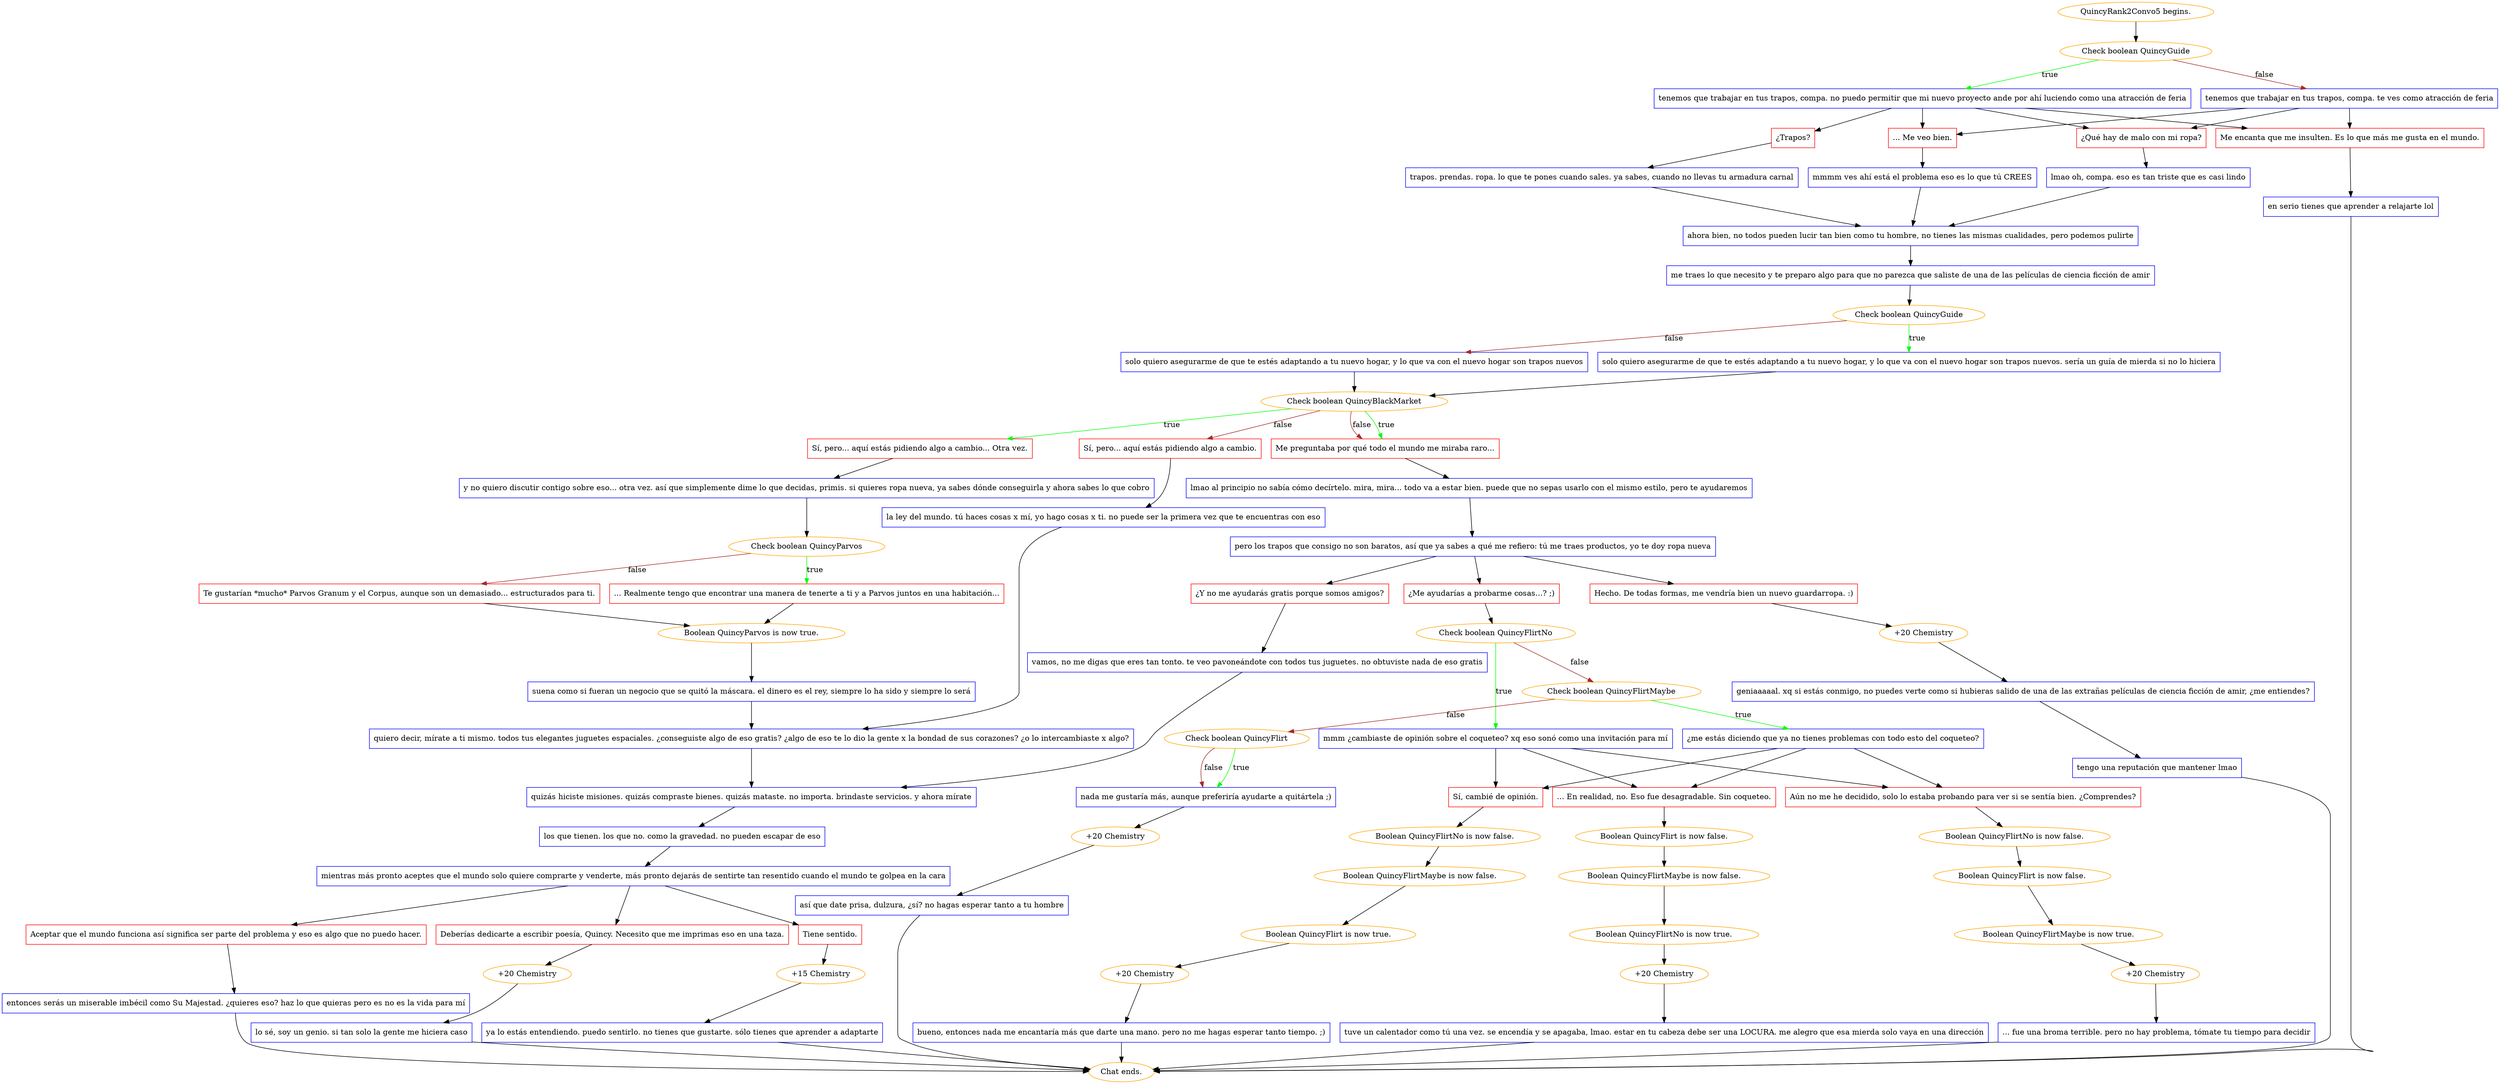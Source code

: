 digraph {
	"QuincyRank2Convo5 begins." [color=orange];
		"QuincyRank2Convo5 begins." -> j1223135592;
	j1223135592 [label="Check boolean QuincyGuide",color=orange];
		j1223135592 -> j1690594909 [label=true,color=green];
		j1223135592 -> j387210417 [label=false,color=brown];
	j1690594909 [label="tenemos que trabajar en tus trapos, compa. no puedo permitir que mi nuevo proyecto ande por ahí luciendo como una atracción de feria",shape=box,color=blue];
		j1690594909 -> j2721626116;
		j1690594909 -> j4230836872;
		j1690594909 -> j2321474993;
		j1690594909 -> j146823868;
	j387210417 [label="tenemos que trabajar en tus trapos, compa. te ves como atracción de feria",shape=box,color=blue];
		j387210417 -> j4230836872;
		j387210417 -> j2321474993;
		j387210417 -> j146823868;
	j2721626116 [label="¿Trapos?",shape=box,color=red];
		j2721626116 -> j2836820090;
	j4230836872 [label="Me encanta que me insulten. Es lo que más me gusta en el mundo.",shape=box,color=red];
		j4230836872 -> j2469516589;
	j2321474993 [label="... Me veo bien.",shape=box,color=red];
		j2321474993 -> j1094555974;
	j146823868 [label="¿Qué hay de malo con mi ropa?",shape=box,color=red];
		j146823868 -> j2425396339;
	j2836820090 [label="trapos. prendas. ropa. lo que te pones cuando sales. ya sabes, cuando no llevas tu armadura carnal",shape=box,color=blue];
		j2836820090 -> j2667834898;
	j2469516589 [label="en serio tienes que aprender a relajarte lol",shape=box,color=blue];
		j2469516589 -> "Chat ends.";
	j1094555974 [label="mmmm ves ahí está el problema eso es lo que tú CREES",shape=box,color=blue];
		j1094555974 -> j2667834898;
	j2425396339 [label="lmao oh, compa. eso es tan triste que es casi lindo",shape=box,color=blue];
		j2425396339 -> j2667834898;
	j2667834898 [label="ahora bien, no todos pueden lucir tan bien como tu hombre, no tienes las mismas cualidades, pero podemos pulirte",shape=box,color=blue];
		j2667834898 -> j1624944119;
	"Chat ends." [color=orange];
	j1624944119 [label="me traes lo que necesito y te preparo algo para que no parezca que saliste de una de las películas de ciencia ficción de amir",shape=box,color=blue];
		j1624944119 -> j1165337652;
	j1165337652 [label="Check boolean QuincyGuide",color=orange];
		j1165337652 -> j3528877994 [label=true,color=green];
		j1165337652 -> j581611941 [label=false,color=brown];
	j3528877994 [label="solo quiero asegurarme de que te estés adaptando a tu nuevo hogar, y lo que va con el nuevo hogar son trapos nuevos. sería un guía de mierda si no lo hiciera",shape=box,color=blue];
		j3528877994 -> j2393722474;
	j581611941 [label="solo quiero asegurarme de que te estés adaptando a tu nuevo hogar, y lo que va con el nuevo hogar son trapos nuevos",shape=box,color=blue];
		j581611941 -> j2393722474;
	j2393722474 [label="Check boolean QuincyBlackMarket",color=orange];
		j2393722474 -> j3383347962 [label=true,color=green];
		j2393722474 -> j1909348681 [label=true,color=green];
		j2393722474 -> j1181472114 [label=false,color=brown];
		j2393722474 -> j1909348681 [label=false,color=brown];
	j3383347962 [label="Sí, pero... aquí estás pidiendo algo a cambio... Otra vez.",shape=box,color=red];
		j3383347962 -> j1596241629;
	j1909348681 [label="Me preguntaba por qué todo el mundo me miraba raro...",shape=box,color=red];
		j1909348681 -> j2171218557;
	j1181472114 [label="Sí, pero... aquí estás pidiendo algo a cambio.",shape=box,color=red];
		j1181472114 -> j111381049;
	j1596241629 [label="y no quiero discutir contigo sobre eso... otra vez. así que simplemente dime lo que decidas, primis. si quieres ropa nueva, ya sabes dónde conseguirla y ahora sabes lo que cobro",shape=box,color=blue];
		j1596241629 -> j3006997609;
	j2171218557 [label="lmao al principio no sabía cómo decírtelo. mira, mira... todo va a estar bien. puede que no sepas usarlo con el mismo estilo, pero te ayudaremos",shape=box,color=blue];
		j2171218557 -> j3452498490;
	j111381049 [label="la ley del mundo. tú haces cosas x mí, yo hago cosas x ti. no puede ser la primera vez que te encuentras con eso",shape=box,color=blue];
		j111381049 -> j185667358;
	j3006997609 [label="Check boolean QuincyParvos",color=orange];
		j3006997609 -> j4256169677 [label=true,color=green];
		j3006997609 -> j1930260344 [label=false,color=brown];
	j3452498490 [label="pero los trapos que consigo no son baratos, así que ya sabes a qué me refiero: tú me traes productos, yo te doy ropa nueva",shape=box,color=blue];
		j3452498490 -> j3153914002;
		j3452498490 -> j2826566546;
		j3452498490 -> j3607329252;
	j185667358 [label="quiero decir, mírate a ti mismo. todos tus elegantes juguetes espaciales. ¿conseguiste algo de eso gratis? ¿algo de eso te lo dio la gente x la bondad de sus corazones? ¿o lo intercambiaste x algo?",shape=box,color=blue];
		j185667358 -> j264687883;
	j4256169677 [label="... Realmente tengo que encontrar una manera de tenerte a ti y a Parvos juntos en una habitación...",shape=box,color=red];
		j4256169677 -> j276851659;
	j1930260344 [label="Te gustarían *mucho* Parvos Granum y el Corpus, aunque son un demasiado... estructurados para ti.",shape=box,color=red];
		j1930260344 -> j276851659;
	j3153914002 [label="¿Y no me ayudarás gratis porque somos amigos?",shape=box,color=red];
		j3153914002 -> j4179318881;
	j2826566546 [label="Hecho. De todas formas, me vendría bien un nuevo guardarropa. :)",shape=box,color=red];
		j2826566546 -> j2989863061;
	j3607329252 [label="¿Me ayudarías a probarme cosas...? ;)",shape=box,color=red];
		j3607329252 -> j224807043;
	j264687883 [label="quizás hiciste misiones. quizás compraste bienes. quizás mataste. no importa. brindaste servicios. y ahora mírate",shape=box,color=blue];
		j264687883 -> j1360312267;
	j276851659 [label="Boolean QuincyParvos is now true.",color=orange];
		j276851659 -> j1801593624;
	j4179318881 [label="vamos, no me digas que eres tan tonto. te veo pavoneándote con todos tus juguetes. no obtuviste nada de eso gratis",shape=box,color=blue];
		j4179318881 -> j264687883;
	j2989863061 [label="+20 Chemistry",color=orange];
		j2989863061 -> j542215157;
	j224807043 [label="Check boolean QuincyFlirtNo",color=orange];
		j224807043 -> j892414111 [label=true,color=green];
		j224807043 -> j3963062601 [label=false,color=brown];
	j1360312267 [label="los que tienen. los que no. como la gravedad. no pueden escapar de eso",shape=box,color=blue];
		j1360312267 -> j4140176804;
	j1801593624 [label="suena como si fueran un negocio que se quitó la máscara. el dinero es el rey, siempre lo ha sido y siempre lo será",shape=box,color=blue];
		j1801593624 -> j185667358;
	j542215157 [label="geniaaaaal. xq si estás conmigo, no puedes verte como si hubieras salido de una de las extrañas películas de ciencia ficción de amir, ¿me entiendes?",shape=box,color=blue];
		j542215157 -> j1143347592;
	j892414111 [label="mmm ¿cambiaste de opinión sobre el coqueteo? xq eso sonó como una invitación para mí",shape=box,color=blue];
		j892414111 -> j233121962;
		j892414111 -> j3810593697;
		j892414111 -> j2063764597;
	j3963062601 [label="Check boolean QuincyFlirtMaybe",color=orange];
		j3963062601 -> j2103935538 [label=true,color=green];
		j3963062601 -> j361954694 [label=false,color=brown];
	j4140176804 [label="mientras más pronto aceptes que el mundo solo quiere comprarte y venderte, más pronto dejarás de sentirte tan resentido cuando el mundo te golpea en la cara",shape=box,color=blue];
		j4140176804 -> j170890738;
		j4140176804 -> j1289660021;
		j4140176804 -> j3315946426;
	j1143347592 [label="tengo una reputación que mantener lmao",shape=box,color=blue];
		j1143347592 -> "Chat ends.";
	j233121962 [label="Sí, cambié de opinión.",shape=box,color=red];
		j233121962 -> j4247821432;
	j3810593697 [label="... En realidad, no. Eso fue desagradable. Sin coqueteo.",shape=box,color=red];
		j3810593697 -> j3360120270;
	j2063764597 [label="Aún no me he decidido, solo lo estaba probando para ver si se sentía bien. ¿Comprendes?",shape=box,color=red];
		j2063764597 -> j328681580;
	j2103935538 [label="¿me estás diciendo que ya no tienes problemas con todo esto del coqueteo?",shape=box,color=blue];
		j2103935538 -> j233121962;
		j2103935538 -> j3810593697;
		j2103935538 -> j2063764597;
	j361954694 [label="Check boolean QuincyFlirt",color=orange];
		j361954694 -> j2640703810 [label=true,color=green];
		j361954694 -> j2640703810 [label=false,color=brown];
	j170890738 [label="Aceptar que el mundo funciona así significa ser parte del problema y eso es algo que no puedo hacer.",shape=box,color=red];
		j170890738 -> j2393994509;
	j1289660021 [label="Deberías dedicarte a escribir poesía, Quincy. Necesito que me imprimas eso en una taza.",shape=box,color=red];
		j1289660021 -> j3772979127;
	j3315946426 [label="Tiene sentido.",shape=box,color=red];
		j3315946426 -> j3222209432;
	j4247821432 [label="Boolean QuincyFlirtNo is now false.",color=orange];
		j4247821432 -> j468141696;
	j3360120270 [label="Boolean QuincyFlirt is now false.",color=orange];
		j3360120270 -> j2138765007;
	j328681580 [label="Boolean QuincyFlirtNo is now false.",color=orange];
		j328681580 -> j2002709921;
	j2640703810 [label="nada me gustaría más, aunque preferiría ayudarte a quitártela ;)",shape=box,color=blue];
		j2640703810 -> j4293432650;
	j2393994509 [label="entonces serás un miserable imbécil como Su Majestad. ¿quieres eso? haz lo que quieras pero es no es la vida para mí",shape=box,color=blue];
		j2393994509 -> "Chat ends.";
	j3772979127 [label="+20 Chemistry",color=orange];
		j3772979127 -> j1401196013;
	j3222209432 [label="+15 Chemistry",color=orange];
		j3222209432 -> j2289262695;
	j468141696 [label="Boolean QuincyFlirtMaybe is now false.",color=orange];
		j468141696 -> j125002059;
	j2138765007 [label="Boolean QuincyFlirtMaybe is now false.",color=orange];
		j2138765007 -> j2018922905;
	j2002709921 [label="Boolean QuincyFlirt is now false.",color=orange];
		j2002709921 -> j3157290581;
	j4293432650 [label="+20 Chemistry",color=orange];
		j4293432650 -> j3394457949;
	j1401196013 [label="lo sé, soy un genio. si tan solo la gente me hiciera caso",shape=box,color=blue];
		j1401196013 -> "Chat ends.";
	j2289262695 [label="ya lo estás entendiendo. puedo sentirlo. no tienes que gustarte. sólo tienes que aprender a adaptarte",shape=box,color=blue];
		j2289262695 -> "Chat ends.";
	j125002059 [label="Boolean QuincyFlirt is now true.",color=orange];
		j125002059 -> j2604557943;
	j2018922905 [label="Boolean QuincyFlirtNo is now true.",color=orange];
		j2018922905 -> j433291423;
	j3157290581 [label="Boolean QuincyFlirtMaybe is now true.",color=orange];
		j3157290581 -> j2276656863;
	j3394457949 [label="así que date prisa, dulzura, ¿sí? no hagas esperar tanto a tu hombre",shape=box,color=blue];
		j3394457949 -> "Chat ends.";
	j2604557943 [label="+20 Chemistry",color=orange];
		j2604557943 -> j21320264;
	j433291423 [label="+20 Chemistry",color=orange];
		j433291423 -> j2231012527;
	j2276656863 [label="+20 Chemistry",color=orange];
		j2276656863 -> j1396106215;
	j21320264 [label="bueno, entonces nada me encantaría más que darte una mano. pero no me hagas esperar tanto tiempo. ;)",shape=box,color=blue];
		j21320264 -> "Chat ends.";
	j2231012527 [label="tuve un calentador como tú una vez. se encendía y se apagaba, lmao. estar en tu cabeza debe ser una LOCURA. me alegro que esa mierda solo vaya en una dirección",shape=box,color=blue];
		j2231012527 -> "Chat ends.";
	j1396106215 [label="... fue una broma terrible. pero no hay problema, tómate tu tiempo para decidir",shape=box,color=blue];
		j1396106215 -> "Chat ends.";
}